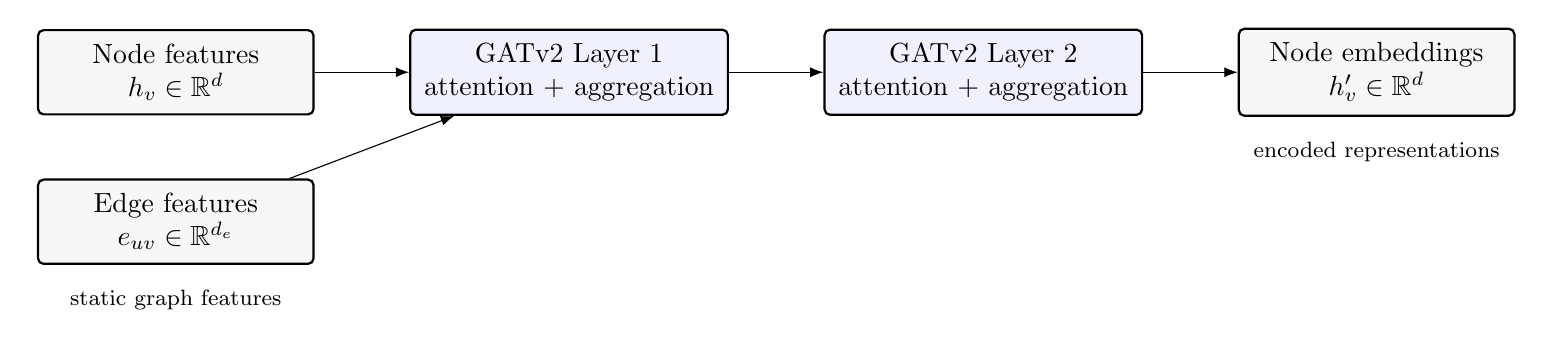% TikZ: Graph Encoder (GATv2 with edge features)
\tikzset{blk/.style={draw, rounded corners=2pt, thick, align=center, inner sep=5pt, fill=black!3},
 op/.style={blk, fill=blue!6}, note/.style={font=\footnotesize, align=left}}

\begin{tikzpicture}[>=Latex, node distance=8mm]
% Input features
\node[blk, minimum width=35mm] (nodes) {Node features \\ $h_v \in \mathbb{R}^d$};
\node[blk, below=of nodes, minimum width=35mm] (edges) {Edge features \\ $e_{uv} \in \mathbb{R}^{d_e}$};

% GATv2 layers
\node[op, right=12mm of nodes, minimum width=40mm] (gat1) {GATv2 Layer 1 \\ attention + aggregation};
\node[op, right=12mm of gat1, minimum width=40mm] (gat2) {GATv2 Layer 2 \\ attention + aggregation};

% Output
\node[blk, right=12mm of gat2, minimum width=35mm] (out) {Node embeddings \\ $h_v' \in \mathbb{R}^d$};

% Connections
\draw[->] (nodes) -- (gat1);
\draw[->] (edges) -- (gat1);
\draw[->] (gat1) -- (gat2);
\draw[->] (gat2) -- (out);

% Labels
\node[note, below=2mm of edges] {static graph features};
\node[note, below=2mm of out] {encoded representations};

\end{tikzpicture}
